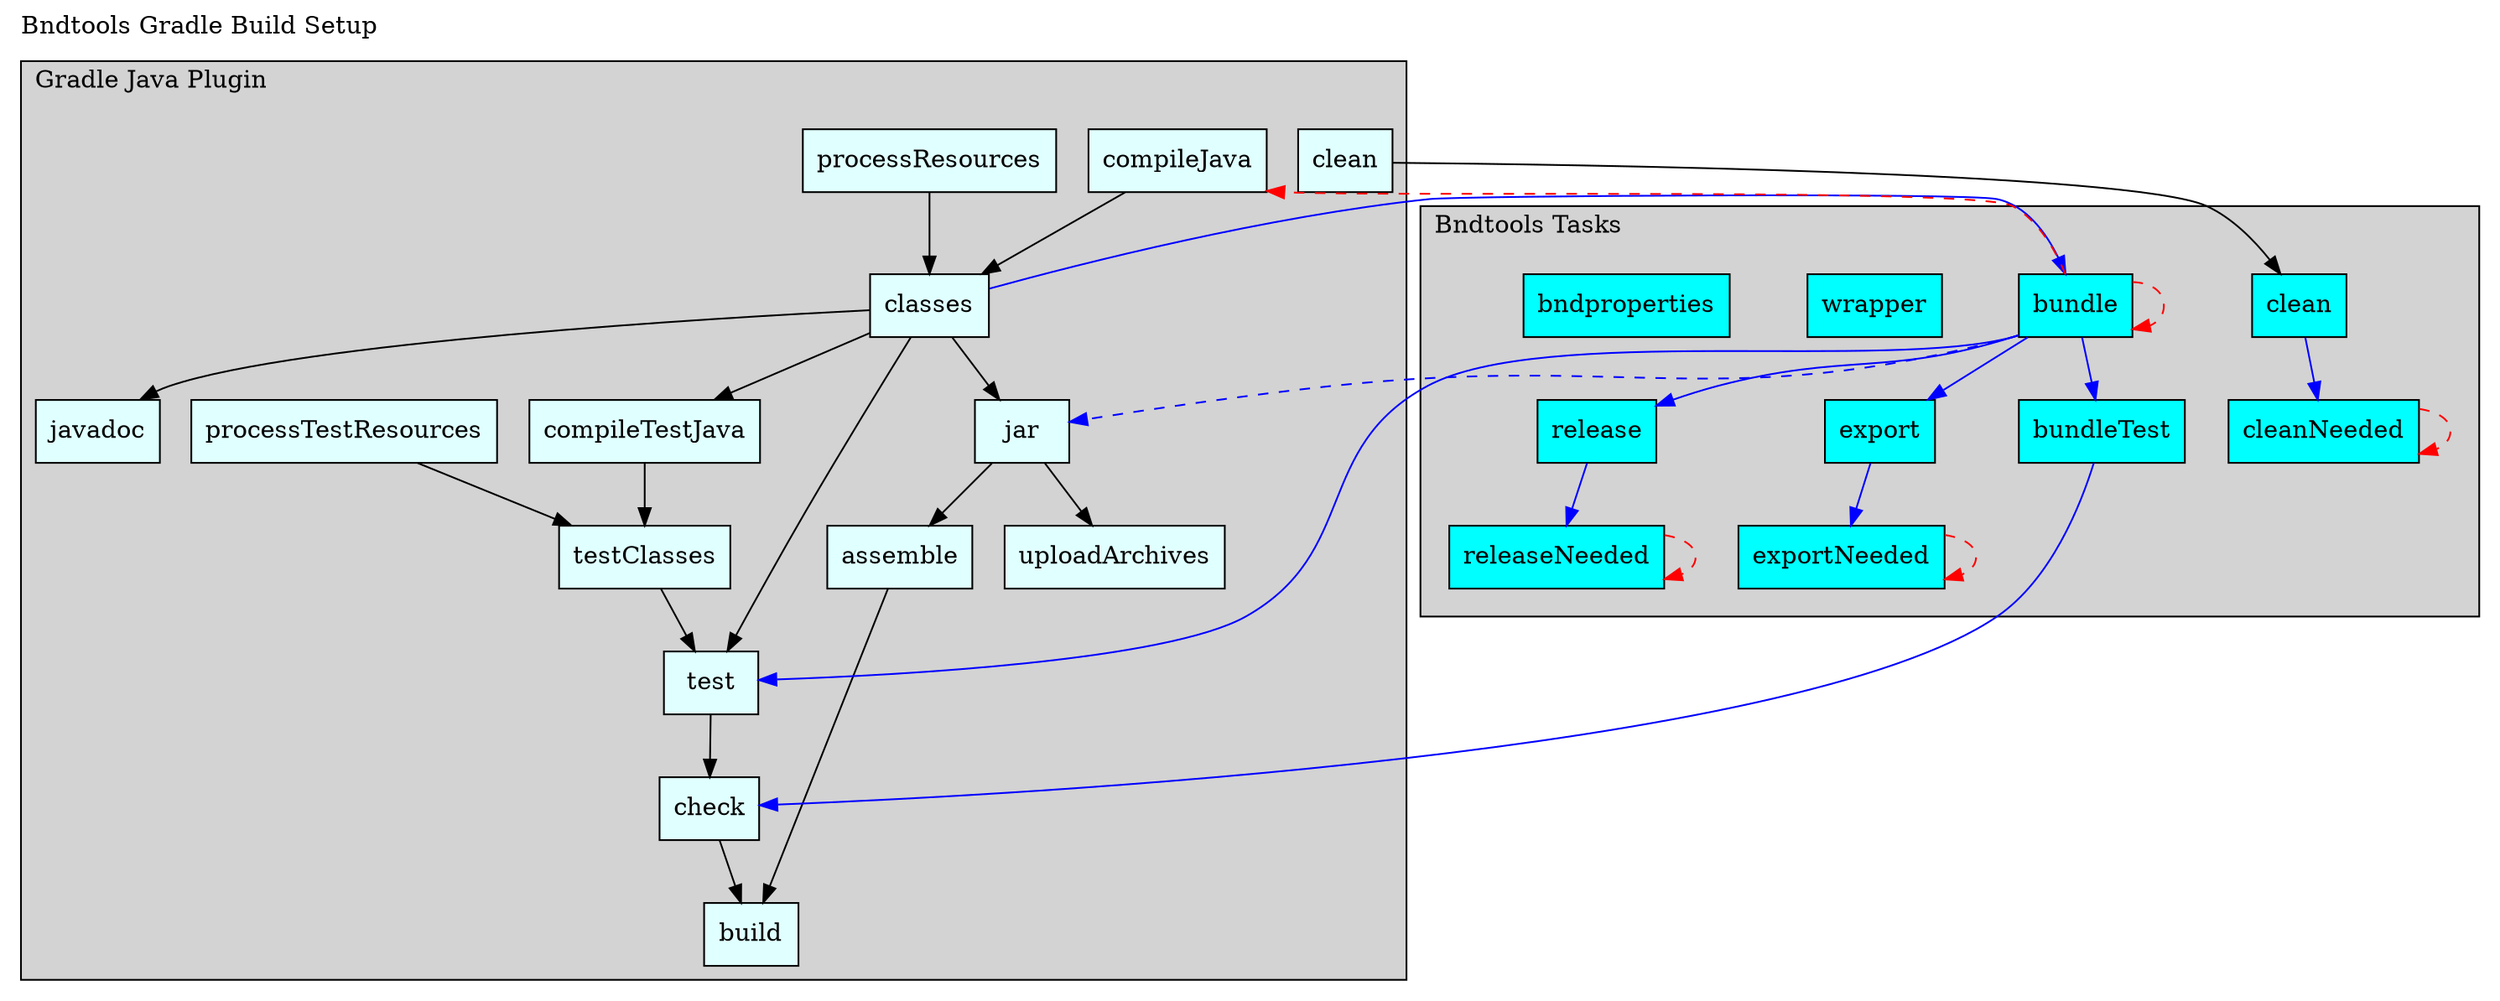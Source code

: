 digraph GradleSetup {
  label="Bndtools Gradle Build Setup"
  labelloc=t
  labeljust=l

  subgraph cluster1 {
    label="Gradle Java Plugin";
    style=filled;
    fillcolor=lightgrey;
    color=black;

    subgraph cluster11 {
      label="";
      style=invis;
      compileJava          [shape=box, style=filled, fillcolor=lightcyan, label="compileJava"]
      processResources     [shape=box, style=filled, fillcolor=lightcyan, label="processResources"]
      classes              [shape=box, style=filled, fillcolor=lightcyan, label="classes"]
      jar                  [shape=box, style=filled, fillcolor=lightcyan, label="jar"]
    }

    subgraph cluster12 {
      label="";
      style=invis;
      compileTestJava      [shape=box, style=filled, fillcolor=lightcyan, label="compileTestJava"]
      processTestResources [shape=box, style=filled, fillcolor=lightcyan, label="processTestResources"]
      testClasses          [shape=box, style=filled, fillcolor=lightcyan, label="testClasses"]
      test                 [shape=box, style=filled, fillcolor=lightcyan, label="test"]
      check                [shape=box, style=filled, fillcolor=lightcyan, label="check"]
    }

    subgraph cluster13 {
      label="";
      style=invis;
      uploadArchives       [shape=box, style=filled, fillcolor=lightcyan, label="uploadArchives"]
      assemble             [shape=box, style=filled, fillcolor=lightcyan, label="assemble"]
    }

    clean                  [shape=box, style=filled, fillcolor=lightcyan, label="clean"]
    javadoc                [shape=box, style=filled, fillcolor=lightcyan, label="javadoc"]
    build                  [shape=box, style=filled, fillcolor=lightcyan, label="build"]

    compileJava          -> classes
    processResources     -> classes
    classes              -> javadoc
    classes              -> test
    classes              -> compileTestJava
    classes              -> jar
    compileTestJava      -> testClasses
    processTestResources -> testClasses
    jar                  -> uploadArchives
    jar                  -> assemble
    testClasses          -> test
    assemble             -> build
    test                 -> check
    check                -> build
  }


  subgraph cluster2 {
    label="Bndtools Tasks";
    style=filled;
    fillcolor=lightgrey;
    color=black;

    subgraph cluster21 {
      label="";
      style=invis;
      cleanBnd        [shape=box, style=filled, fillcolor=cyan, label="clean"]
      cleanNeeded     [shape=box, style=filled, fillcolor=cyan, label="cleanNeeded"]
    }

    subgraph cluster22 {
      label="";
      style=invis;
      release         [shape=box, style=filled, fillcolor=cyan, label="release"]
      releaseNeeded   [shape=box, style=filled, fillcolor=cyan, label="releaseNeeded"]
    }

    subgraph cluster23 {
      label="";
      style=invis;
      export          [shape=box, style=filled, fillcolor=cyan, label="export"]
      exportNeeded    [shape=box, style=filled, fillcolor=cyan, label="exportNeeded"]
    }

    subgraph cluster24 {
      label="";
      style=invis;
      bundle          [shape=box, style=filled, fillcolor=cyan, label="bundle"]
      bundleTest      [shape=box, style=filled, fillcolor=cyan, label="bundleTest"]
    }

    wrapper           [shape=box, style=filled, fillcolor=cyan, label="wrapper"]
    bndproperties     [shape=box, style=filled, fillcolor=cyan, label="bndproperties"]

    bundle  -> release       [color=blue]
    release -> releaseNeeded [color=blue]
    bundle  -> export        [color=blue]
    export  -> exportNeeded  [color=blue]
    bundle  -> bundleTest    [color=blue]
  }

  clean         -> cleanBnd
  bundleTest    -> check         [color=blue]
  bundle        -> test          [color=blue]
  classes       -> bundle        [color=blue]
  cleanBnd      -> cleanNeeded   [color=blue]
  bundle        -> jar           [color=blue, style=dashed]
  bundle        -> bundle        [color=red, style=dashed]
  bundle        -> compileJava   [color=red, style=dashed]
  releaseNeeded -> releaseNeeded [color=red, style=dashed]
  exportNeeded  -> exportNeeded  [color=red, style=dashed]
  cleanNeeded   -> cleanNeeded   [color=red, style=dashed]
}
